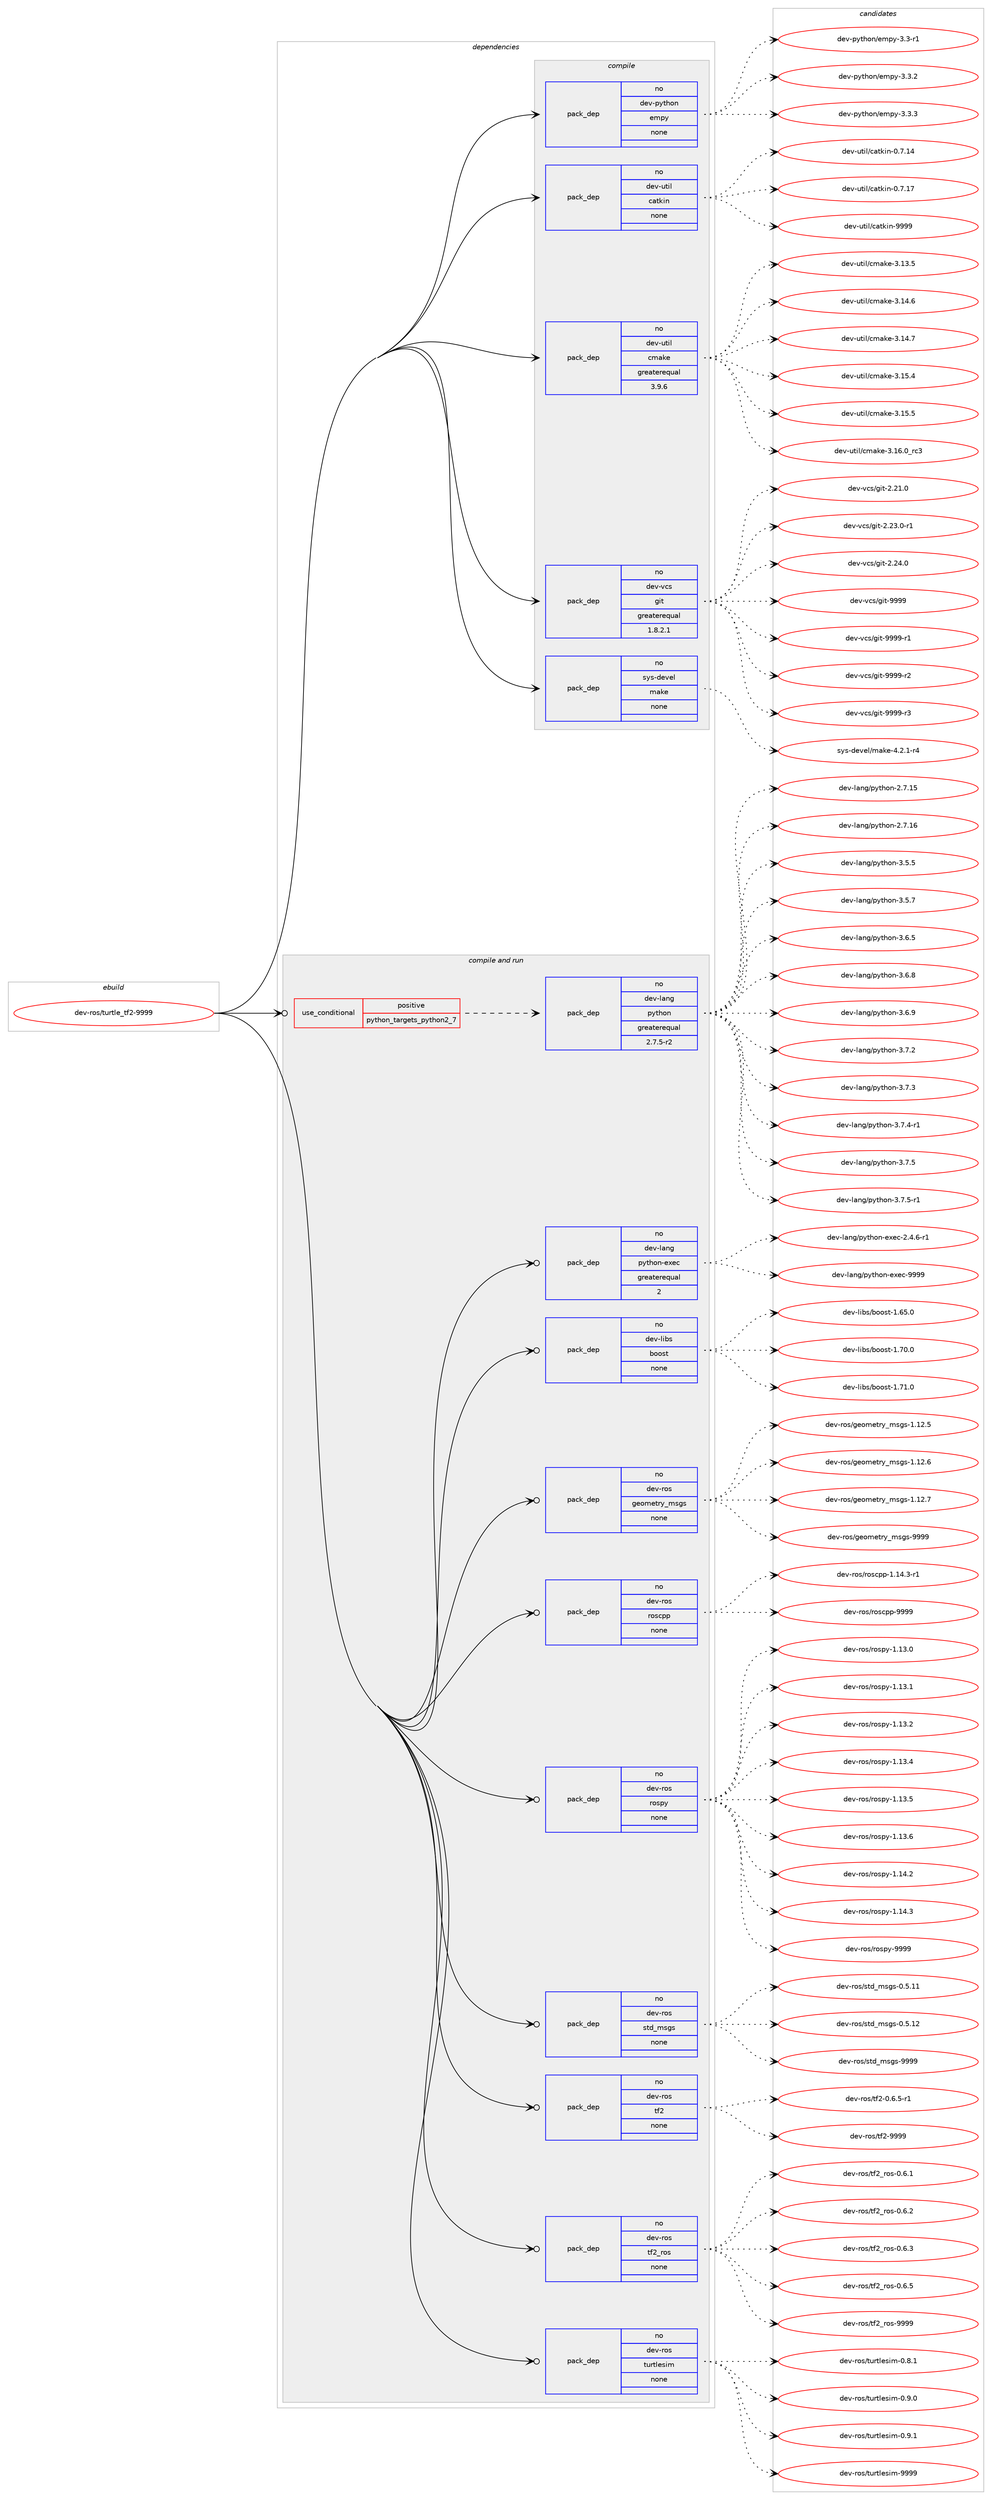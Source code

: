 digraph prolog {

# *************
# Graph options
# *************

newrank=true;
concentrate=true;
compound=true;
graph [rankdir=LR,fontname=Helvetica,fontsize=10,ranksep=1.5];#, ranksep=2.5, nodesep=0.2];
edge  [arrowhead=vee];
node  [fontname=Helvetica,fontsize=10];

# **********
# The ebuild
# **********

subgraph cluster_leftcol {
color=gray;
rank=same;
label=<<i>ebuild</i>>;
id [label="dev-ros/turtle_tf2-9999", color=red, width=4, href="../dev-ros/turtle_tf2-9999.svg"];
}

# ****************
# The dependencies
# ****************

subgraph cluster_midcol {
color=gray;
label=<<i>dependencies</i>>;
subgraph cluster_compile {
fillcolor="#eeeeee";
style=filled;
label=<<i>compile</i>>;
subgraph pack504054 {
dependency672431 [label=<<TABLE BORDER="0" CELLBORDER="1" CELLSPACING="0" CELLPADDING="4" WIDTH="220"><TR><TD ROWSPAN="6" CELLPADDING="30">pack_dep</TD></TR><TR><TD WIDTH="110">no</TD></TR><TR><TD>dev-python</TD></TR><TR><TD>empy</TD></TR><TR><TD>none</TD></TR><TR><TD></TD></TR></TABLE>>, shape=none, color=blue];
}
id:e -> dependency672431:w [weight=20,style="solid",arrowhead="vee"];
subgraph pack504055 {
dependency672432 [label=<<TABLE BORDER="0" CELLBORDER="1" CELLSPACING="0" CELLPADDING="4" WIDTH="220"><TR><TD ROWSPAN="6" CELLPADDING="30">pack_dep</TD></TR><TR><TD WIDTH="110">no</TD></TR><TR><TD>dev-util</TD></TR><TR><TD>catkin</TD></TR><TR><TD>none</TD></TR><TR><TD></TD></TR></TABLE>>, shape=none, color=blue];
}
id:e -> dependency672432:w [weight=20,style="solid",arrowhead="vee"];
subgraph pack504056 {
dependency672433 [label=<<TABLE BORDER="0" CELLBORDER="1" CELLSPACING="0" CELLPADDING="4" WIDTH="220"><TR><TD ROWSPAN="6" CELLPADDING="30">pack_dep</TD></TR><TR><TD WIDTH="110">no</TD></TR><TR><TD>dev-util</TD></TR><TR><TD>cmake</TD></TR><TR><TD>greaterequal</TD></TR><TR><TD>3.9.6</TD></TR></TABLE>>, shape=none, color=blue];
}
id:e -> dependency672433:w [weight=20,style="solid",arrowhead="vee"];
subgraph pack504057 {
dependency672434 [label=<<TABLE BORDER="0" CELLBORDER="1" CELLSPACING="0" CELLPADDING="4" WIDTH="220"><TR><TD ROWSPAN="6" CELLPADDING="30">pack_dep</TD></TR><TR><TD WIDTH="110">no</TD></TR><TR><TD>dev-vcs</TD></TR><TR><TD>git</TD></TR><TR><TD>greaterequal</TD></TR><TR><TD>1.8.2.1</TD></TR></TABLE>>, shape=none, color=blue];
}
id:e -> dependency672434:w [weight=20,style="solid",arrowhead="vee"];
subgraph pack504058 {
dependency672435 [label=<<TABLE BORDER="0" CELLBORDER="1" CELLSPACING="0" CELLPADDING="4" WIDTH="220"><TR><TD ROWSPAN="6" CELLPADDING="30">pack_dep</TD></TR><TR><TD WIDTH="110">no</TD></TR><TR><TD>sys-devel</TD></TR><TR><TD>make</TD></TR><TR><TD>none</TD></TR><TR><TD></TD></TR></TABLE>>, shape=none, color=blue];
}
id:e -> dependency672435:w [weight=20,style="solid",arrowhead="vee"];
}
subgraph cluster_compileandrun {
fillcolor="#eeeeee";
style=filled;
label=<<i>compile and run</i>>;
subgraph cond156471 {
dependency672436 [label=<<TABLE BORDER="0" CELLBORDER="1" CELLSPACING="0" CELLPADDING="4"><TR><TD ROWSPAN="3" CELLPADDING="10">use_conditional</TD></TR><TR><TD>positive</TD></TR><TR><TD>python_targets_python2_7</TD></TR></TABLE>>, shape=none, color=red];
subgraph pack504059 {
dependency672437 [label=<<TABLE BORDER="0" CELLBORDER="1" CELLSPACING="0" CELLPADDING="4" WIDTH="220"><TR><TD ROWSPAN="6" CELLPADDING="30">pack_dep</TD></TR><TR><TD WIDTH="110">no</TD></TR><TR><TD>dev-lang</TD></TR><TR><TD>python</TD></TR><TR><TD>greaterequal</TD></TR><TR><TD>2.7.5-r2</TD></TR></TABLE>>, shape=none, color=blue];
}
dependency672436:e -> dependency672437:w [weight=20,style="dashed",arrowhead="vee"];
}
id:e -> dependency672436:w [weight=20,style="solid",arrowhead="odotvee"];
subgraph pack504060 {
dependency672438 [label=<<TABLE BORDER="0" CELLBORDER="1" CELLSPACING="0" CELLPADDING="4" WIDTH="220"><TR><TD ROWSPAN="6" CELLPADDING="30">pack_dep</TD></TR><TR><TD WIDTH="110">no</TD></TR><TR><TD>dev-lang</TD></TR><TR><TD>python-exec</TD></TR><TR><TD>greaterequal</TD></TR><TR><TD>2</TD></TR></TABLE>>, shape=none, color=blue];
}
id:e -> dependency672438:w [weight=20,style="solid",arrowhead="odotvee"];
subgraph pack504061 {
dependency672439 [label=<<TABLE BORDER="0" CELLBORDER="1" CELLSPACING="0" CELLPADDING="4" WIDTH="220"><TR><TD ROWSPAN="6" CELLPADDING="30">pack_dep</TD></TR><TR><TD WIDTH="110">no</TD></TR><TR><TD>dev-libs</TD></TR><TR><TD>boost</TD></TR><TR><TD>none</TD></TR><TR><TD></TD></TR></TABLE>>, shape=none, color=blue];
}
id:e -> dependency672439:w [weight=20,style="solid",arrowhead="odotvee"];
subgraph pack504062 {
dependency672440 [label=<<TABLE BORDER="0" CELLBORDER="1" CELLSPACING="0" CELLPADDING="4" WIDTH="220"><TR><TD ROWSPAN="6" CELLPADDING="30">pack_dep</TD></TR><TR><TD WIDTH="110">no</TD></TR><TR><TD>dev-ros</TD></TR><TR><TD>geometry_msgs</TD></TR><TR><TD>none</TD></TR><TR><TD></TD></TR></TABLE>>, shape=none, color=blue];
}
id:e -> dependency672440:w [weight=20,style="solid",arrowhead="odotvee"];
subgraph pack504063 {
dependency672441 [label=<<TABLE BORDER="0" CELLBORDER="1" CELLSPACING="0" CELLPADDING="4" WIDTH="220"><TR><TD ROWSPAN="6" CELLPADDING="30">pack_dep</TD></TR><TR><TD WIDTH="110">no</TD></TR><TR><TD>dev-ros</TD></TR><TR><TD>roscpp</TD></TR><TR><TD>none</TD></TR><TR><TD></TD></TR></TABLE>>, shape=none, color=blue];
}
id:e -> dependency672441:w [weight=20,style="solid",arrowhead="odotvee"];
subgraph pack504064 {
dependency672442 [label=<<TABLE BORDER="0" CELLBORDER="1" CELLSPACING="0" CELLPADDING="4" WIDTH="220"><TR><TD ROWSPAN="6" CELLPADDING="30">pack_dep</TD></TR><TR><TD WIDTH="110">no</TD></TR><TR><TD>dev-ros</TD></TR><TR><TD>rospy</TD></TR><TR><TD>none</TD></TR><TR><TD></TD></TR></TABLE>>, shape=none, color=blue];
}
id:e -> dependency672442:w [weight=20,style="solid",arrowhead="odotvee"];
subgraph pack504065 {
dependency672443 [label=<<TABLE BORDER="0" CELLBORDER="1" CELLSPACING="0" CELLPADDING="4" WIDTH="220"><TR><TD ROWSPAN="6" CELLPADDING="30">pack_dep</TD></TR><TR><TD WIDTH="110">no</TD></TR><TR><TD>dev-ros</TD></TR><TR><TD>std_msgs</TD></TR><TR><TD>none</TD></TR><TR><TD></TD></TR></TABLE>>, shape=none, color=blue];
}
id:e -> dependency672443:w [weight=20,style="solid",arrowhead="odotvee"];
subgraph pack504066 {
dependency672444 [label=<<TABLE BORDER="0" CELLBORDER="1" CELLSPACING="0" CELLPADDING="4" WIDTH="220"><TR><TD ROWSPAN="6" CELLPADDING="30">pack_dep</TD></TR><TR><TD WIDTH="110">no</TD></TR><TR><TD>dev-ros</TD></TR><TR><TD>tf2</TD></TR><TR><TD>none</TD></TR><TR><TD></TD></TR></TABLE>>, shape=none, color=blue];
}
id:e -> dependency672444:w [weight=20,style="solid",arrowhead="odotvee"];
subgraph pack504067 {
dependency672445 [label=<<TABLE BORDER="0" CELLBORDER="1" CELLSPACING="0" CELLPADDING="4" WIDTH="220"><TR><TD ROWSPAN="6" CELLPADDING="30">pack_dep</TD></TR><TR><TD WIDTH="110">no</TD></TR><TR><TD>dev-ros</TD></TR><TR><TD>tf2_ros</TD></TR><TR><TD>none</TD></TR><TR><TD></TD></TR></TABLE>>, shape=none, color=blue];
}
id:e -> dependency672445:w [weight=20,style="solid",arrowhead="odotvee"];
subgraph pack504068 {
dependency672446 [label=<<TABLE BORDER="0" CELLBORDER="1" CELLSPACING="0" CELLPADDING="4" WIDTH="220"><TR><TD ROWSPAN="6" CELLPADDING="30">pack_dep</TD></TR><TR><TD WIDTH="110">no</TD></TR><TR><TD>dev-ros</TD></TR><TR><TD>turtlesim</TD></TR><TR><TD>none</TD></TR><TR><TD></TD></TR></TABLE>>, shape=none, color=blue];
}
id:e -> dependency672446:w [weight=20,style="solid",arrowhead="odotvee"];
}
subgraph cluster_run {
fillcolor="#eeeeee";
style=filled;
label=<<i>run</i>>;
}
}

# **************
# The candidates
# **************

subgraph cluster_choices {
rank=same;
color=gray;
label=<<i>candidates</i>>;

subgraph choice504054 {
color=black;
nodesep=1;
choice1001011184511212111610411111047101109112121455146514511449 [label="dev-python/empy-3.3-r1", color=red, width=4,href="../dev-python/empy-3.3-r1.svg"];
choice1001011184511212111610411111047101109112121455146514650 [label="dev-python/empy-3.3.2", color=red, width=4,href="../dev-python/empy-3.3.2.svg"];
choice1001011184511212111610411111047101109112121455146514651 [label="dev-python/empy-3.3.3", color=red, width=4,href="../dev-python/empy-3.3.3.svg"];
dependency672431:e -> choice1001011184511212111610411111047101109112121455146514511449:w [style=dotted,weight="100"];
dependency672431:e -> choice1001011184511212111610411111047101109112121455146514650:w [style=dotted,weight="100"];
dependency672431:e -> choice1001011184511212111610411111047101109112121455146514651:w [style=dotted,weight="100"];
}
subgraph choice504055 {
color=black;
nodesep=1;
choice1001011184511711610510847999711610710511045484655464952 [label="dev-util/catkin-0.7.14", color=red, width=4,href="../dev-util/catkin-0.7.14.svg"];
choice1001011184511711610510847999711610710511045484655464955 [label="dev-util/catkin-0.7.17", color=red, width=4,href="../dev-util/catkin-0.7.17.svg"];
choice100101118451171161051084799971161071051104557575757 [label="dev-util/catkin-9999", color=red, width=4,href="../dev-util/catkin-9999.svg"];
dependency672432:e -> choice1001011184511711610510847999711610710511045484655464952:w [style=dotted,weight="100"];
dependency672432:e -> choice1001011184511711610510847999711610710511045484655464955:w [style=dotted,weight="100"];
dependency672432:e -> choice100101118451171161051084799971161071051104557575757:w [style=dotted,weight="100"];
}
subgraph choice504056 {
color=black;
nodesep=1;
choice1001011184511711610510847991099710710145514649514653 [label="dev-util/cmake-3.13.5", color=red, width=4,href="../dev-util/cmake-3.13.5.svg"];
choice1001011184511711610510847991099710710145514649524654 [label="dev-util/cmake-3.14.6", color=red, width=4,href="../dev-util/cmake-3.14.6.svg"];
choice1001011184511711610510847991099710710145514649524655 [label="dev-util/cmake-3.14.7", color=red, width=4,href="../dev-util/cmake-3.14.7.svg"];
choice1001011184511711610510847991099710710145514649534652 [label="dev-util/cmake-3.15.4", color=red, width=4,href="../dev-util/cmake-3.15.4.svg"];
choice1001011184511711610510847991099710710145514649534653 [label="dev-util/cmake-3.15.5", color=red, width=4,href="../dev-util/cmake-3.15.5.svg"];
choice1001011184511711610510847991099710710145514649544648951149951 [label="dev-util/cmake-3.16.0_rc3", color=red, width=4,href="../dev-util/cmake-3.16.0_rc3.svg"];
dependency672433:e -> choice1001011184511711610510847991099710710145514649514653:w [style=dotted,weight="100"];
dependency672433:e -> choice1001011184511711610510847991099710710145514649524654:w [style=dotted,weight="100"];
dependency672433:e -> choice1001011184511711610510847991099710710145514649524655:w [style=dotted,weight="100"];
dependency672433:e -> choice1001011184511711610510847991099710710145514649534652:w [style=dotted,weight="100"];
dependency672433:e -> choice1001011184511711610510847991099710710145514649534653:w [style=dotted,weight="100"];
dependency672433:e -> choice1001011184511711610510847991099710710145514649544648951149951:w [style=dotted,weight="100"];
}
subgraph choice504057 {
color=black;
nodesep=1;
choice10010111845118991154710310511645504650494648 [label="dev-vcs/git-2.21.0", color=red, width=4,href="../dev-vcs/git-2.21.0.svg"];
choice100101118451189911547103105116455046505146484511449 [label="dev-vcs/git-2.23.0-r1", color=red, width=4,href="../dev-vcs/git-2.23.0-r1.svg"];
choice10010111845118991154710310511645504650524648 [label="dev-vcs/git-2.24.0", color=red, width=4,href="../dev-vcs/git-2.24.0.svg"];
choice1001011184511899115471031051164557575757 [label="dev-vcs/git-9999", color=red, width=4,href="../dev-vcs/git-9999.svg"];
choice10010111845118991154710310511645575757574511449 [label="dev-vcs/git-9999-r1", color=red, width=4,href="../dev-vcs/git-9999-r1.svg"];
choice10010111845118991154710310511645575757574511450 [label="dev-vcs/git-9999-r2", color=red, width=4,href="../dev-vcs/git-9999-r2.svg"];
choice10010111845118991154710310511645575757574511451 [label="dev-vcs/git-9999-r3", color=red, width=4,href="../dev-vcs/git-9999-r3.svg"];
dependency672434:e -> choice10010111845118991154710310511645504650494648:w [style=dotted,weight="100"];
dependency672434:e -> choice100101118451189911547103105116455046505146484511449:w [style=dotted,weight="100"];
dependency672434:e -> choice10010111845118991154710310511645504650524648:w [style=dotted,weight="100"];
dependency672434:e -> choice1001011184511899115471031051164557575757:w [style=dotted,weight="100"];
dependency672434:e -> choice10010111845118991154710310511645575757574511449:w [style=dotted,weight="100"];
dependency672434:e -> choice10010111845118991154710310511645575757574511450:w [style=dotted,weight="100"];
dependency672434:e -> choice10010111845118991154710310511645575757574511451:w [style=dotted,weight="100"];
}
subgraph choice504058 {
color=black;
nodesep=1;
choice1151211154510010111810110847109971071014552465046494511452 [label="sys-devel/make-4.2.1-r4", color=red, width=4,href="../sys-devel/make-4.2.1-r4.svg"];
dependency672435:e -> choice1151211154510010111810110847109971071014552465046494511452:w [style=dotted,weight="100"];
}
subgraph choice504059 {
color=black;
nodesep=1;
choice10010111845108971101034711212111610411111045504655464953 [label="dev-lang/python-2.7.15", color=red, width=4,href="../dev-lang/python-2.7.15.svg"];
choice10010111845108971101034711212111610411111045504655464954 [label="dev-lang/python-2.7.16", color=red, width=4,href="../dev-lang/python-2.7.16.svg"];
choice100101118451089711010347112121116104111110455146534653 [label="dev-lang/python-3.5.5", color=red, width=4,href="../dev-lang/python-3.5.5.svg"];
choice100101118451089711010347112121116104111110455146534655 [label="dev-lang/python-3.5.7", color=red, width=4,href="../dev-lang/python-3.5.7.svg"];
choice100101118451089711010347112121116104111110455146544653 [label="dev-lang/python-3.6.5", color=red, width=4,href="../dev-lang/python-3.6.5.svg"];
choice100101118451089711010347112121116104111110455146544656 [label="dev-lang/python-3.6.8", color=red, width=4,href="../dev-lang/python-3.6.8.svg"];
choice100101118451089711010347112121116104111110455146544657 [label="dev-lang/python-3.6.9", color=red, width=4,href="../dev-lang/python-3.6.9.svg"];
choice100101118451089711010347112121116104111110455146554650 [label="dev-lang/python-3.7.2", color=red, width=4,href="../dev-lang/python-3.7.2.svg"];
choice100101118451089711010347112121116104111110455146554651 [label="dev-lang/python-3.7.3", color=red, width=4,href="../dev-lang/python-3.7.3.svg"];
choice1001011184510897110103471121211161041111104551465546524511449 [label="dev-lang/python-3.7.4-r1", color=red, width=4,href="../dev-lang/python-3.7.4-r1.svg"];
choice100101118451089711010347112121116104111110455146554653 [label="dev-lang/python-3.7.5", color=red, width=4,href="../dev-lang/python-3.7.5.svg"];
choice1001011184510897110103471121211161041111104551465546534511449 [label="dev-lang/python-3.7.5-r1", color=red, width=4,href="../dev-lang/python-3.7.5-r1.svg"];
dependency672437:e -> choice10010111845108971101034711212111610411111045504655464953:w [style=dotted,weight="100"];
dependency672437:e -> choice10010111845108971101034711212111610411111045504655464954:w [style=dotted,weight="100"];
dependency672437:e -> choice100101118451089711010347112121116104111110455146534653:w [style=dotted,weight="100"];
dependency672437:e -> choice100101118451089711010347112121116104111110455146534655:w [style=dotted,weight="100"];
dependency672437:e -> choice100101118451089711010347112121116104111110455146544653:w [style=dotted,weight="100"];
dependency672437:e -> choice100101118451089711010347112121116104111110455146544656:w [style=dotted,weight="100"];
dependency672437:e -> choice100101118451089711010347112121116104111110455146544657:w [style=dotted,weight="100"];
dependency672437:e -> choice100101118451089711010347112121116104111110455146554650:w [style=dotted,weight="100"];
dependency672437:e -> choice100101118451089711010347112121116104111110455146554651:w [style=dotted,weight="100"];
dependency672437:e -> choice1001011184510897110103471121211161041111104551465546524511449:w [style=dotted,weight="100"];
dependency672437:e -> choice100101118451089711010347112121116104111110455146554653:w [style=dotted,weight="100"];
dependency672437:e -> choice1001011184510897110103471121211161041111104551465546534511449:w [style=dotted,weight="100"];
}
subgraph choice504060 {
color=black;
nodesep=1;
choice10010111845108971101034711212111610411111045101120101994550465246544511449 [label="dev-lang/python-exec-2.4.6-r1", color=red, width=4,href="../dev-lang/python-exec-2.4.6-r1.svg"];
choice10010111845108971101034711212111610411111045101120101994557575757 [label="dev-lang/python-exec-9999", color=red, width=4,href="../dev-lang/python-exec-9999.svg"];
dependency672438:e -> choice10010111845108971101034711212111610411111045101120101994550465246544511449:w [style=dotted,weight="100"];
dependency672438:e -> choice10010111845108971101034711212111610411111045101120101994557575757:w [style=dotted,weight="100"];
}
subgraph choice504061 {
color=black;
nodesep=1;
choice1001011184510810598115479811111111511645494654534648 [label="dev-libs/boost-1.65.0", color=red, width=4,href="../dev-libs/boost-1.65.0.svg"];
choice1001011184510810598115479811111111511645494655484648 [label="dev-libs/boost-1.70.0", color=red, width=4,href="../dev-libs/boost-1.70.0.svg"];
choice1001011184510810598115479811111111511645494655494648 [label="dev-libs/boost-1.71.0", color=red, width=4,href="../dev-libs/boost-1.71.0.svg"];
dependency672439:e -> choice1001011184510810598115479811111111511645494654534648:w [style=dotted,weight="100"];
dependency672439:e -> choice1001011184510810598115479811111111511645494655484648:w [style=dotted,weight="100"];
dependency672439:e -> choice1001011184510810598115479811111111511645494655494648:w [style=dotted,weight="100"];
}
subgraph choice504062 {
color=black;
nodesep=1;
choice10010111845114111115471031011111091011161141219510911510311545494649504653 [label="dev-ros/geometry_msgs-1.12.5", color=red, width=4,href="../dev-ros/geometry_msgs-1.12.5.svg"];
choice10010111845114111115471031011111091011161141219510911510311545494649504654 [label="dev-ros/geometry_msgs-1.12.6", color=red, width=4,href="../dev-ros/geometry_msgs-1.12.6.svg"];
choice10010111845114111115471031011111091011161141219510911510311545494649504655 [label="dev-ros/geometry_msgs-1.12.7", color=red, width=4,href="../dev-ros/geometry_msgs-1.12.7.svg"];
choice1001011184511411111547103101111109101116114121951091151031154557575757 [label="dev-ros/geometry_msgs-9999", color=red, width=4,href="../dev-ros/geometry_msgs-9999.svg"];
dependency672440:e -> choice10010111845114111115471031011111091011161141219510911510311545494649504653:w [style=dotted,weight="100"];
dependency672440:e -> choice10010111845114111115471031011111091011161141219510911510311545494649504654:w [style=dotted,weight="100"];
dependency672440:e -> choice10010111845114111115471031011111091011161141219510911510311545494649504655:w [style=dotted,weight="100"];
dependency672440:e -> choice1001011184511411111547103101111109101116114121951091151031154557575757:w [style=dotted,weight="100"];
}
subgraph choice504063 {
color=black;
nodesep=1;
choice100101118451141111154711411111599112112454946495246514511449 [label="dev-ros/roscpp-1.14.3-r1", color=red, width=4,href="../dev-ros/roscpp-1.14.3-r1.svg"];
choice1001011184511411111547114111115991121124557575757 [label="dev-ros/roscpp-9999", color=red, width=4,href="../dev-ros/roscpp-9999.svg"];
dependency672441:e -> choice100101118451141111154711411111599112112454946495246514511449:w [style=dotted,weight="100"];
dependency672441:e -> choice1001011184511411111547114111115991121124557575757:w [style=dotted,weight="100"];
}
subgraph choice504064 {
color=black;
nodesep=1;
choice100101118451141111154711411111511212145494649514648 [label="dev-ros/rospy-1.13.0", color=red, width=4,href="../dev-ros/rospy-1.13.0.svg"];
choice100101118451141111154711411111511212145494649514649 [label="dev-ros/rospy-1.13.1", color=red, width=4,href="../dev-ros/rospy-1.13.1.svg"];
choice100101118451141111154711411111511212145494649514650 [label="dev-ros/rospy-1.13.2", color=red, width=4,href="../dev-ros/rospy-1.13.2.svg"];
choice100101118451141111154711411111511212145494649514652 [label="dev-ros/rospy-1.13.4", color=red, width=4,href="../dev-ros/rospy-1.13.4.svg"];
choice100101118451141111154711411111511212145494649514653 [label="dev-ros/rospy-1.13.5", color=red, width=4,href="../dev-ros/rospy-1.13.5.svg"];
choice100101118451141111154711411111511212145494649514654 [label="dev-ros/rospy-1.13.6", color=red, width=4,href="../dev-ros/rospy-1.13.6.svg"];
choice100101118451141111154711411111511212145494649524650 [label="dev-ros/rospy-1.14.2", color=red, width=4,href="../dev-ros/rospy-1.14.2.svg"];
choice100101118451141111154711411111511212145494649524651 [label="dev-ros/rospy-1.14.3", color=red, width=4,href="../dev-ros/rospy-1.14.3.svg"];
choice10010111845114111115471141111151121214557575757 [label="dev-ros/rospy-9999", color=red, width=4,href="../dev-ros/rospy-9999.svg"];
dependency672442:e -> choice100101118451141111154711411111511212145494649514648:w [style=dotted,weight="100"];
dependency672442:e -> choice100101118451141111154711411111511212145494649514649:w [style=dotted,weight="100"];
dependency672442:e -> choice100101118451141111154711411111511212145494649514650:w [style=dotted,weight="100"];
dependency672442:e -> choice100101118451141111154711411111511212145494649514652:w [style=dotted,weight="100"];
dependency672442:e -> choice100101118451141111154711411111511212145494649514653:w [style=dotted,weight="100"];
dependency672442:e -> choice100101118451141111154711411111511212145494649514654:w [style=dotted,weight="100"];
dependency672442:e -> choice100101118451141111154711411111511212145494649524650:w [style=dotted,weight="100"];
dependency672442:e -> choice100101118451141111154711411111511212145494649524651:w [style=dotted,weight="100"];
dependency672442:e -> choice10010111845114111115471141111151121214557575757:w [style=dotted,weight="100"];
}
subgraph choice504065 {
color=black;
nodesep=1;
choice10010111845114111115471151161009510911510311545484653464949 [label="dev-ros/std_msgs-0.5.11", color=red, width=4,href="../dev-ros/std_msgs-0.5.11.svg"];
choice10010111845114111115471151161009510911510311545484653464950 [label="dev-ros/std_msgs-0.5.12", color=red, width=4,href="../dev-ros/std_msgs-0.5.12.svg"];
choice1001011184511411111547115116100951091151031154557575757 [label="dev-ros/std_msgs-9999", color=red, width=4,href="../dev-ros/std_msgs-9999.svg"];
dependency672443:e -> choice10010111845114111115471151161009510911510311545484653464949:w [style=dotted,weight="100"];
dependency672443:e -> choice10010111845114111115471151161009510911510311545484653464950:w [style=dotted,weight="100"];
dependency672443:e -> choice1001011184511411111547115116100951091151031154557575757:w [style=dotted,weight="100"];
}
subgraph choice504066 {
color=black;
nodesep=1;
choice1001011184511411111547116102504548465446534511449 [label="dev-ros/tf2-0.6.5-r1", color=red, width=4,href="../dev-ros/tf2-0.6.5-r1.svg"];
choice1001011184511411111547116102504557575757 [label="dev-ros/tf2-9999", color=red, width=4,href="../dev-ros/tf2-9999.svg"];
dependency672444:e -> choice1001011184511411111547116102504548465446534511449:w [style=dotted,weight="100"];
dependency672444:e -> choice1001011184511411111547116102504557575757:w [style=dotted,weight="100"];
}
subgraph choice504067 {
color=black;
nodesep=1;
choice10010111845114111115471161025095114111115454846544649 [label="dev-ros/tf2_ros-0.6.1", color=red, width=4,href="../dev-ros/tf2_ros-0.6.1.svg"];
choice10010111845114111115471161025095114111115454846544650 [label="dev-ros/tf2_ros-0.6.2", color=red, width=4,href="../dev-ros/tf2_ros-0.6.2.svg"];
choice10010111845114111115471161025095114111115454846544651 [label="dev-ros/tf2_ros-0.6.3", color=red, width=4,href="../dev-ros/tf2_ros-0.6.3.svg"];
choice10010111845114111115471161025095114111115454846544653 [label="dev-ros/tf2_ros-0.6.5", color=red, width=4,href="../dev-ros/tf2_ros-0.6.5.svg"];
choice100101118451141111154711610250951141111154557575757 [label="dev-ros/tf2_ros-9999", color=red, width=4,href="../dev-ros/tf2_ros-9999.svg"];
dependency672445:e -> choice10010111845114111115471161025095114111115454846544649:w [style=dotted,weight="100"];
dependency672445:e -> choice10010111845114111115471161025095114111115454846544650:w [style=dotted,weight="100"];
dependency672445:e -> choice10010111845114111115471161025095114111115454846544651:w [style=dotted,weight="100"];
dependency672445:e -> choice10010111845114111115471161025095114111115454846544653:w [style=dotted,weight="100"];
dependency672445:e -> choice100101118451141111154711610250951141111154557575757:w [style=dotted,weight="100"];
}
subgraph choice504068 {
color=black;
nodesep=1;
choice1001011184511411111547116117114116108101115105109454846564649 [label="dev-ros/turtlesim-0.8.1", color=red, width=4,href="../dev-ros/turtlesim-0.8.1.svg"];
choice1001011184511411111547116117114116108101115105109454846574648 [label="dev-ros/turtlesim-0.9.0", color=red, width=4,href="../dev-ros/turtlesim-0.9.0.svg"];
choice1001011184511411111547116117114116108101115105109454846574649 [label="dev-ros/turtlesim-0.9.1", color=red, width=4,href="../dev-ros/turtlesim-0.9.1.svg"];
choice10010111845114111115471161171141161081011151051094557575757 [label="dev-ros/turtlesim-9999", color=red, width=4,href="../dev-ros/turtlesim-9999.svg"];
dependency672446:e -> choice1001011184511411111547116117114116108101115105109454846564649:w [style=dotted,weight="100"];
dependency672446:e -> choice1001011184511411111547116117114116108101115105109454846574648:w [style=dotted,weight="100"];
dependency672446:e -> choice1001011184511411111547116117114116108101115105109454846574649:w [style=dotted,weight="100"];
dependency672446:e -> choice10010111845114111115471161171141161081011151051094557575757:w [style=dotted,weight="100"];
}
}

}
